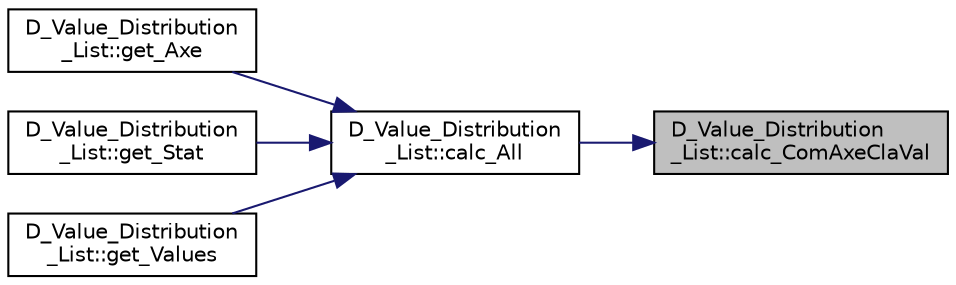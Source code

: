 digraph "D_Value_Distribution_List::calc_ComAxeClaVal"
{
 // LATEX_PDF_SIZE
  edge [fontname="Helvetica",fontsize="10",labelfontname="Helvetica",labelfontsize="10"];
  node [fontname="Helvetica",fontsize="10",shape=record];
  rankdir="RL";
  Node1 [label="D_Value_Distribution\l_List::calc_ComAxeClaVal",height=0.2,width=0.4,color="black", fillcolor="grey75", style="filled", fontcolor="black",tooltip=" "];
  Node1 -> Node2 [dir="back",color="midnightblue",fontsize="10",style="solid",fontname="Helvetica"];
  Node2 [label="D_Value_Distribution\l_List::calc_All",height=0.2,width=0.4,color="black", fillcolor="white", style="filled",URL="$class_d___value___distribution___list.html#ad2d04cb753b1d3fcdf1142aacd251e4a",tooltip=" "];
  Node2 -> Node3 [dir="back",color="midnightblue",fontsize="10",style="solid",fontname="Helvetica"];
  Node3 [label="D_Value_Distribution\l_List::get_Axe",height=0.2,width=0.4,color="black", fillcolor="white", style="filled",URL="$class_d___value___distribution___list.html#affab350766321fb0ec332a3012d1fb65",tooltip=" "];
  Node2 -> Node4 [dir="back",color="midnightblue",fontsize="10",style="solid",fontname="Helvetica"];
  Node4 [label="D_Value_Distribution\l_List::get_Stat",height=0.2,width=0.4,color="black", fillcolor="white", style="filled",URL="$class_d___value___distribution___list.html#ae12da639b226f972c6e2971a155b6718",tooltip=" "];
  Node2 -> Node5 [dir="back",color="midnightblue",fontsize="10",style="solid",fontname="Helvetica"];
  Node5 [label="D_Value_Distribution\l_List::get_Values",height=0.2,width=0.4,color="black", fillcolor="white", style="filled",URL="$class_d___value___distribution___list.html#a535491f7cc814c7d56d2ab8de6e4d23f",tooltip=" "];
}
